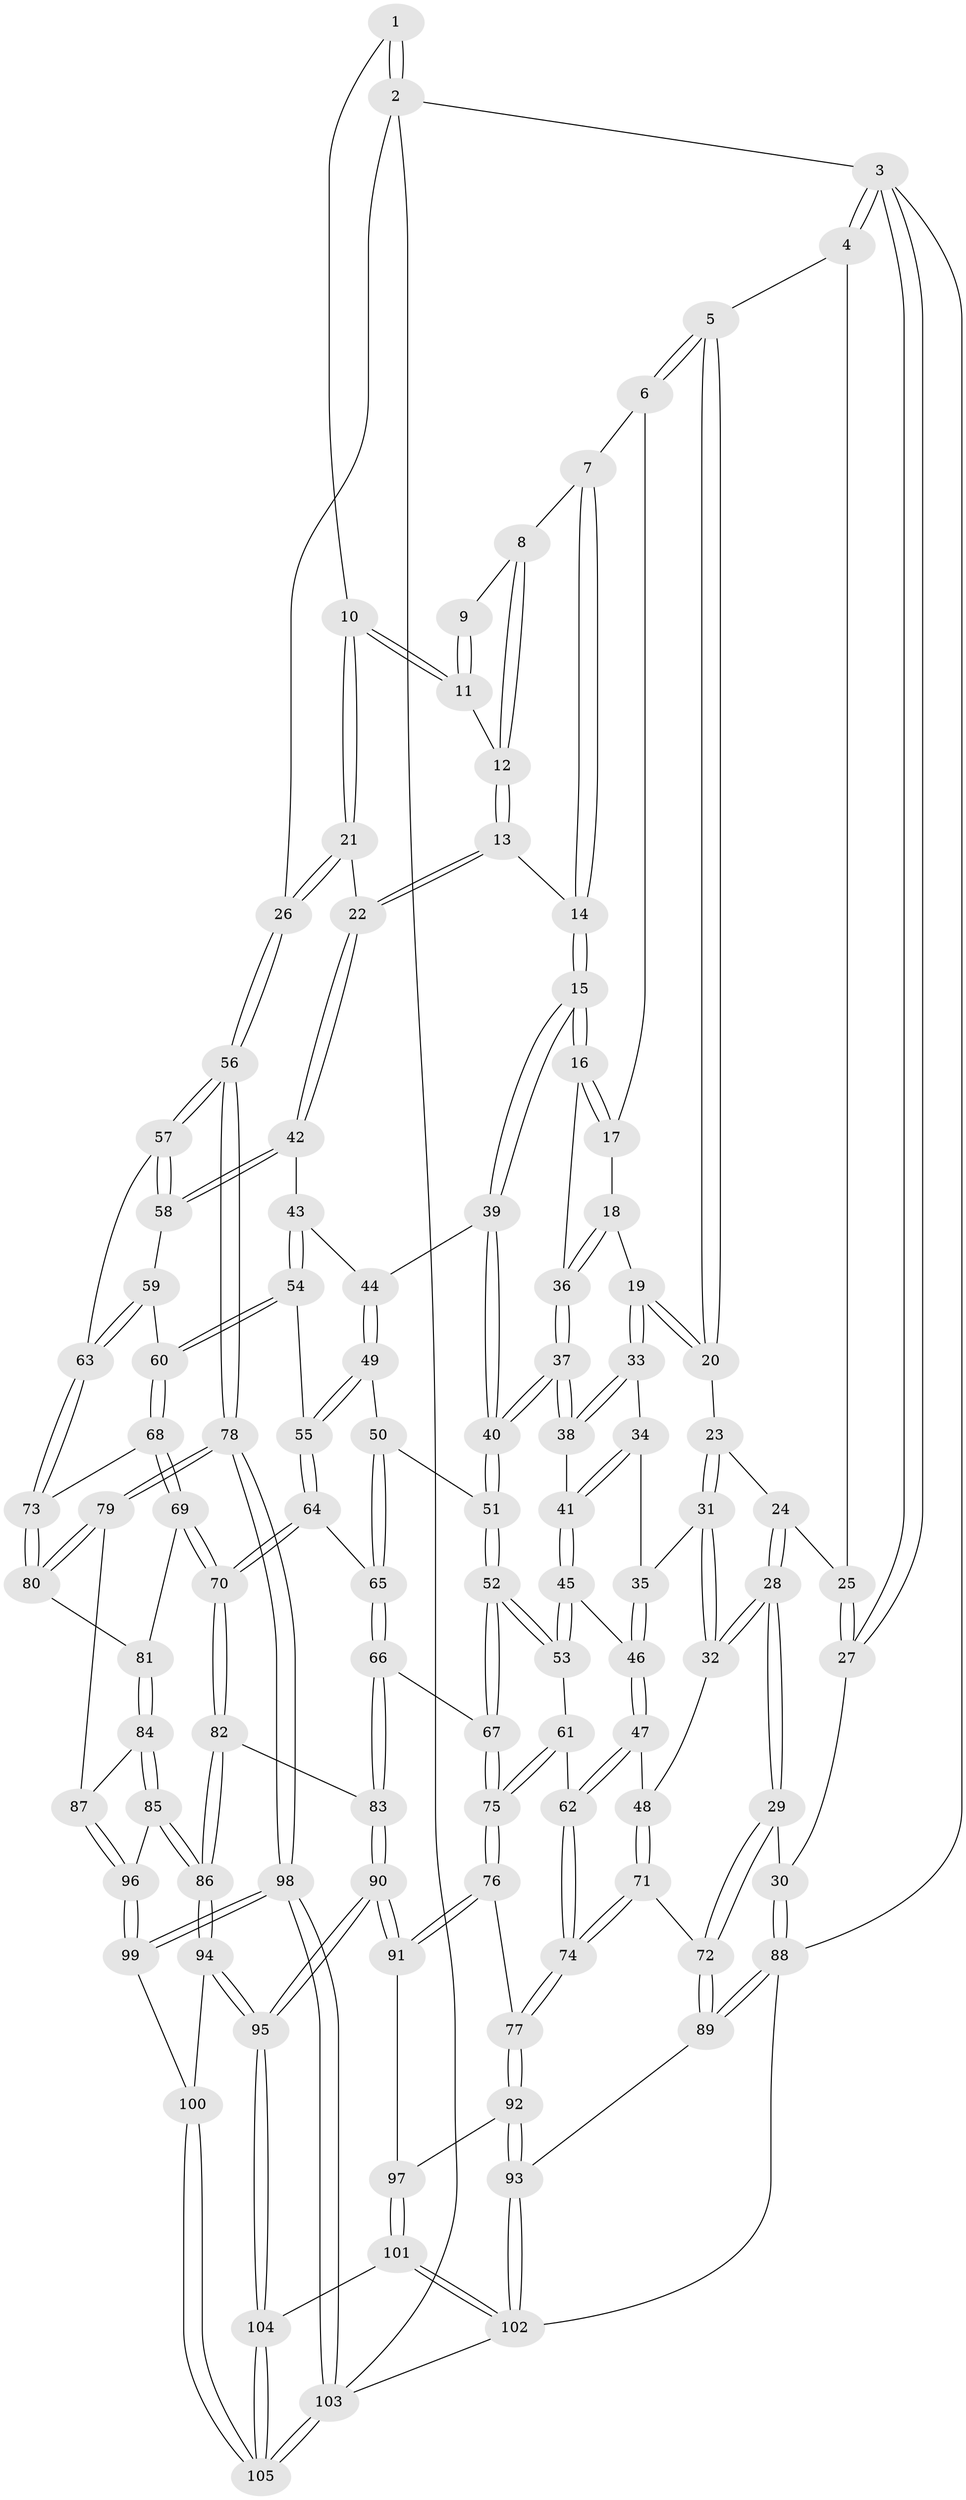 // coarse degree distribution, {4: 0.4745762711864407, 5: 0.3898305084745763, 3: 0.06779661016949153, 6: 0.05084745762711865, 7: 0.01694915254237288}
// Generated by graph-tools (version 1.1) at 2025/52/02/27/25 19:52:43]
// undirected, 105 vertices, 259 edges
graph export_dot {
graph [start="1"]
  node [color=gray90,style=filled];
  1 [pos="+0.9035643665620351+0"];
  2 [pos="+1+0"];
  3 [pos="+0+0"];
  4 [pos="+0.24025477499727332+0"];
  5 [pos="+0.3328180795563958+0"];
  6 [pos="+0.433061757525006+0"];
  7 [pos="+0.7979332100274824+0"];
  8 [pos="+0.7990734497998763+0"];
  9 [pos="+0.8821298080259031+0"];
  10 [pos="+1+0.11118490276897912"];
  11 [pos="+0.9474292441445173+0.06925672355120324"];
  12 [pos="+0.8867749525907217+0.07834483305373505"];
  13 [pos="+0.7651915692666358+0.1805599700934938"];
  14 [pos="+0.7310391386904471+0.16886362042727093"];
  15 [pos="+0.6990829443740506+0.17935194501904683"];
  16 [pos="+0.6438657171100369+0.1624404295183957"];
  17 [pos="+0.4644370024498593+0"];
  18 [pos="+0.5309904066198681+0.18360305403050764"];
  19 [pos="+0.46228319884628105+0.17719482134519737"];
  20 [pos="+0.3089526818500736+0"];
  21 [pos="+1+0.21848294045316358"];
  22 [pos="+0.9071184168801966+0.279564968979216"];
  23 [pos="+0.2051181354765638+0.1022019101950838"];
  24 [pos="+0.07160161691109862+0.11651743513362736"];
  25 [pos="+0.0019644657893461074+0.10765486759007434"];
  26 [pos="+1+0.21632713425074007"];
  27 [pos="+0+0.07583119721206022"];
  28 [pos="+0.035795926930477166+0.3759896703643131"];
  29 [pos="+0+0.42327006974603565"];
  30 [pos="+0+0.42388795263232704"];
  31 [pos="+0.22936188857884796+0.22978837030212326"];
  32 [pos="+0.1578917756679207+0.35269066709636065"];
  33 [pos="+0.44301295974911153+0.20072036664896004"];
  34 [pos="+0.3313874505007164+0.2449996088229482"];
  35 [pos="+0.25741516007748655+0.2381229192754842"];
  36 [pos="+0.5445348874500916+0.18569770713484932"];
  37 [pos="+0.5109203875674212+0.3694374818794484"];
  38 [pos="+0.4546520822706039+0.3555719131878"];
  39 [pos="+0.6637805018274708+0.29966124695985585"];
  40 [pos="+0.5337488464059331+0.38625709864736135"];
  41 [pos="+0.4275765704208363+0.36198453970931965"];
  42 [pos="+0.8896871726169212+0.33234967308691155"];
  43 [pos="+0.8055857897379612+0.3880429958941232"];
  44 [pos="+0.6771611380940885+0.32792724618093766"];
  45 [pos="+0.3824312100395316+0.39873911793354677"];
  46 [pos="+0.37151197002356295+0.40063740162140143"];
  47 [pos="+0.28252434161316015+0.4487062943106384"];
  48 [pos="+0.2143610785228942+0.41915802731080143"];
  49 [pos="+0.6957961074592105+0.4328877656659219"];
  50 [pos="+0.5899189801982039+0.44503790672865307"];
  51 [pos="+0.5422000027979696+0.41872274446130414"];
  52 [pos="+0.4768734780725991+0.5442384567974865"];
  53 [pos="+0.40234533575828246+0.44233777430614896"];
  54 [pos="+0.7625547904318705+0.4408280232159188"];
  55 [pos="+0.7171639501812515+0.4512368776469809"];
  56 [pos="+1+0.6171072257488001"];
  57 [pos="+0.956082243869809+0.470868677990159"];
  58 [pos="+0.8993434881137115+0.3799845218185908"];
  59 [pos="+0.8638567772068949+0.4620557509798725"];
  60 [pos="+0.8094661652918017+0.4942624895051846"];
  61 [pos="+0.368856454422282+0.5153525944748545"];
  62 [pos="+0.2868604287476332+0.4603137027681227"];
  63 [pos="+0.8897502840841226+0.5296411818805948"];
  64 [pos="+0.6909819467046018+0.5688224946218997"];
  65 [pos="+0.6388045583807956+0.5630549262712322"];
  66 [pos="+0.5493036233602169+0.6008778831077833"];
  67 [pos="+0.4738734067026089+0.5650504620264548"];
  68 [pos="+0.8141974344165122+0.5323711320775723"];
  69 [pos="+0.7577924273058151+0.5753748254888243"];
  70 [pos="+0.7076309703938228+0.585419816613504"];
  71 [pos="+0.15702039953589975+0.6004374797532178"];
  72 [pos="+0.13727780646306117+0.6017510422653123"];
  73 [pos="+0.8797205841138025+0.5543105055993279"];
  74 [pos="+0.28039775904206626+0.6612848833450024"];
  75 [pos="+0.4337993998460989+0.5870093073932946"];
  76 [pos="+0.41282279856510923+0.6107564610793408"];
  77 [pos="+0.2819718621001749+0.6630844722780581"];
  78 [pos="+1+0.6793541963040554"];
  79 [pos="+1+0.6648563992463798"];
  80 [pos="+0.8991844634848433+0.5950262230215333"];
  81 [pos="+0.8364555682802706+0.6283732507760158"];
  82 [pos="+0.7127709955761249+0.6655620860815071"];
  83 [pos="+0.5655604358851768+0.6692566679847561"];
  84 [pos="+0.8243868217550424+0.6604849130098708"];
  85 [pos="+0.7412983090799273+0.73373593683665"];
  86 [pos="+0.7368773869949186+0.7339708602868561"];
  87 [pos="+0.9164447233081107+0.7143023015436121"];
  88 [pos="+0+0.8095808124110796"];
  89 [pos="+0.011696194495711408+0.7828541051935849"];
  90 [pos="+0.5481130638480838+0.833904717756235"];
  91 [pos="+0.5015540084906511+0.7995847643692952"];
  92 [pos="+0.277444411905111+0.7368650859909329"];
  93 [pos="+0.13357532063679467+0.8255102596263938"];
  94 [pos="+0.6480004190504982+0.8448537260574006"];
  95 [pos="+0.5695238996022615+0.8718498851006675"];
  96 [pos="+0.8493325486991739+0.770211491731625"];
  97 [pos="+0.2882347441606043+0.7481801625557724"];
  98 [pos="+1+0.8343100923116009"];
  99 [pos="+0.8705093589125378+0.832216339473675"];
  100 [pos="+0.8278500382738366+0.9318889202103724"];
  101 [pos="+0.4006285956987071+1"];
  102 [pos="+0.2707199389779183+1"];
  103 [pos="+1+1"];
  104 [pos="+0.46279311080521424+1"];
  105 [pos="+1+1"];
  1 -- 2;
  1 -- 2;
  1 -- 10;
  2 -- 3;
  2 -- 26;
  2 -- 103;
  3 -- 4;
  3 -- 4;
  3 -- 27;
  3 -- 27;
  3 -- 88;
  4 -- 5;
  4 -- 25;
  5 -- 6;
  5 -- 6;
  5 -- 20;
  5 -- 20;
  6 -- 7;
  6 -- 17;
  7 -- 8;
  7 -- 14;
  7 -- 14;
  8 -- 9;
  8 -- 12;
  8 -- 12;
  9 -- 11;
  9 -- 11;
  10 -- 11;
  10 -- 11;
  10 -- 21;
  10 -- 21;
  11 -- 12;
  12 -- 13;
  12 -- 13;
  13 -- 14;
  13 -- 22;
  13 -- 22;
  14 -- 15;
  14 -- 15;
  15 -- 16;
  15 -- 16;
  15 -- 39;
  15 -- 39;
  16 -- 17;
  16 -- 17;
  16 -- 36;
  17 -- 18;
  18 -- 19;
  18 -- 36;
  18 -- 36;
  19 -- 20;
  19 -- 20;
  19 -- 33;
  19 -- 33;
  20 -- 23;
  21 -- 22;
  21 -- 26;
  21 -- 26;
  22 -- 42;
  22 -- 42;
  23 -- 24;
  23 -- 31;
  23 -- 31;
  24 -- 25;
  24 -- 28;
  24 -- 28;
  25 -- 27;
  25 -- 27;
  26 -- 56;
  26 -- 56;
  27 -- 30;
  28 -- 29;
  28 -- 29;
  28 -- 32;
  28 -- 32;
  29 -- 30;
  29 -- 72;
  29 -- 72;
  30 -- 88;
  30 -- 88;
  31 -- 32;
  31 -- 32;
  31 -- 35;
  32 -- 48;
  33 -- 34;
  33 -- 38;
  33 -- 38;
  34 -- 35;
  34 -- 41;
  34 -- 41;
  35 -- 46;
  35 -- 46;
  36 -- 37;
  36 -- 37;
  37 -- 38;
  37 -- 38;
  37 -- 40;
  37 -- 40;
  38 -- 41;
  39 -- 40;
  39 -- 40;
  39 -- 44;
  40 -- 51;
  40 -- 51;
  41 -- 45;
  41 -- 45;
  42 -- 43;
  42 -- 58;
  42 -- 58;
  43 -- 44;
  43 -- 54;
  43 -- 54;
  44 -- 49;
  44 -- 49;
  45 -- 46;
  45 -- 53;
  45 -- 53;
  46 -- 47;
  46 -- 47;
  47 -- 48;
  47 -- 62;
  47 -- 62;
  48 -- 71;
  48 -- 71;
  49 -- 50;
  49 -- 55;
  49 -- 55;
  50 -- 51;
  50 -- 65;
  50 -- 65;
  51 -- 52;
  51 -- 52;
  52 -- 53;
  52 -- 53;
  52 -- 67;
  52 -- 67;
  53 -- 61;
  54 -- 55;
  54 -- 60;
  54 -- 60;
  55 -- 64;
  55 -- 64;
  56 -- 57;
  56 -- 57;
  56 -- 78;
  56 -- 78;
  57 -- 58;
  57 -- 58;
  57 -- 63;
  58 -- 59;
  59 -- 60;
  59 -- 63;
  59 -- 63;
  60 -- 68;
  60 -- 68;
  61 -- 62;
  61 -- 75;
  61 -- 75;
  62 -- 74;
  62 -- 74;
  63 -- 73;
  63 -- 73;
  64 -- 65;
  64 -- 70;
  64 -- 70;
  65 -- 66;
  65 -- 66;
  66 -- 67;
  66 -- 83;
  66 -- 83;
  67 -- 75;
  67 -- 75;
  68 -- 69;
  68 -- 69;
  68 -- 73;
  69 -- 70;
  69 -- 70;
  69 -- 81;
  70 -- 82;
  70 -- 82;
  71 -- 72;
  71 -- 74;
  71 -- 74;
  72 -- 89;
  72 -- 89;
  73 -- 80;
  73 -- 80;
  74 -- 77;
  74 -- 77;
  75 -- 76;
  75 -- 76;
  76 -- 77;
  76 -- 91;
  76 -- 91;
  77 -- 92;
  77 -- 92;
  78 -- 79;
  78 -- 79;
  78 -- 98;
  78 -- 98;
  79 -- 80;
  79 -- 80;
  79 -- 87;
  80 -- 81;
  81 -- 84;
  81 -- 84;
  82 -- 83;
  82 -- 86;
  82 -- 86;
  83 -- 90;
  83 -- 90;
  84 -- 85;
  84 -- 85;
  84 -- 87;
  85 -- 86;
  85 -- 86;
  85 -- 96;
  86 -- 94;
  86 -- 94;
  87 -- 96;
  87 -- 96;
  88 -- 89;
  88 -- 89;
  88 -- 102;
  89 -- 93;
  90 -- 91;
  90 -- 91;
  90 -- 95;
  90 -- 95;
  91 -- 97;
  92 -- 93;
  92 -- 93;
  92 -- 97;
  93 -- 102;
  93 -- 102;
  94 -- 95;
  94 -- 95;
  94 -- 100;
  95 -- 104;
  95 -- 104;
  96 -- 99;
  96 -- 99;
  97 -- 101;
  97 -- 101;
  98 -- 99;
  98 -- 99;
  98 -- 103;
  98 -- 103;
  99 -- 100;
  100 -- 105;
  100 -- 105;
  101 -- 102;
  101 -- 102;
  101 -- 104;
  102 -- 103;
  103 -- 105;
  103 -- 105;
  104 -- 105;
  104 -- 105;
}
